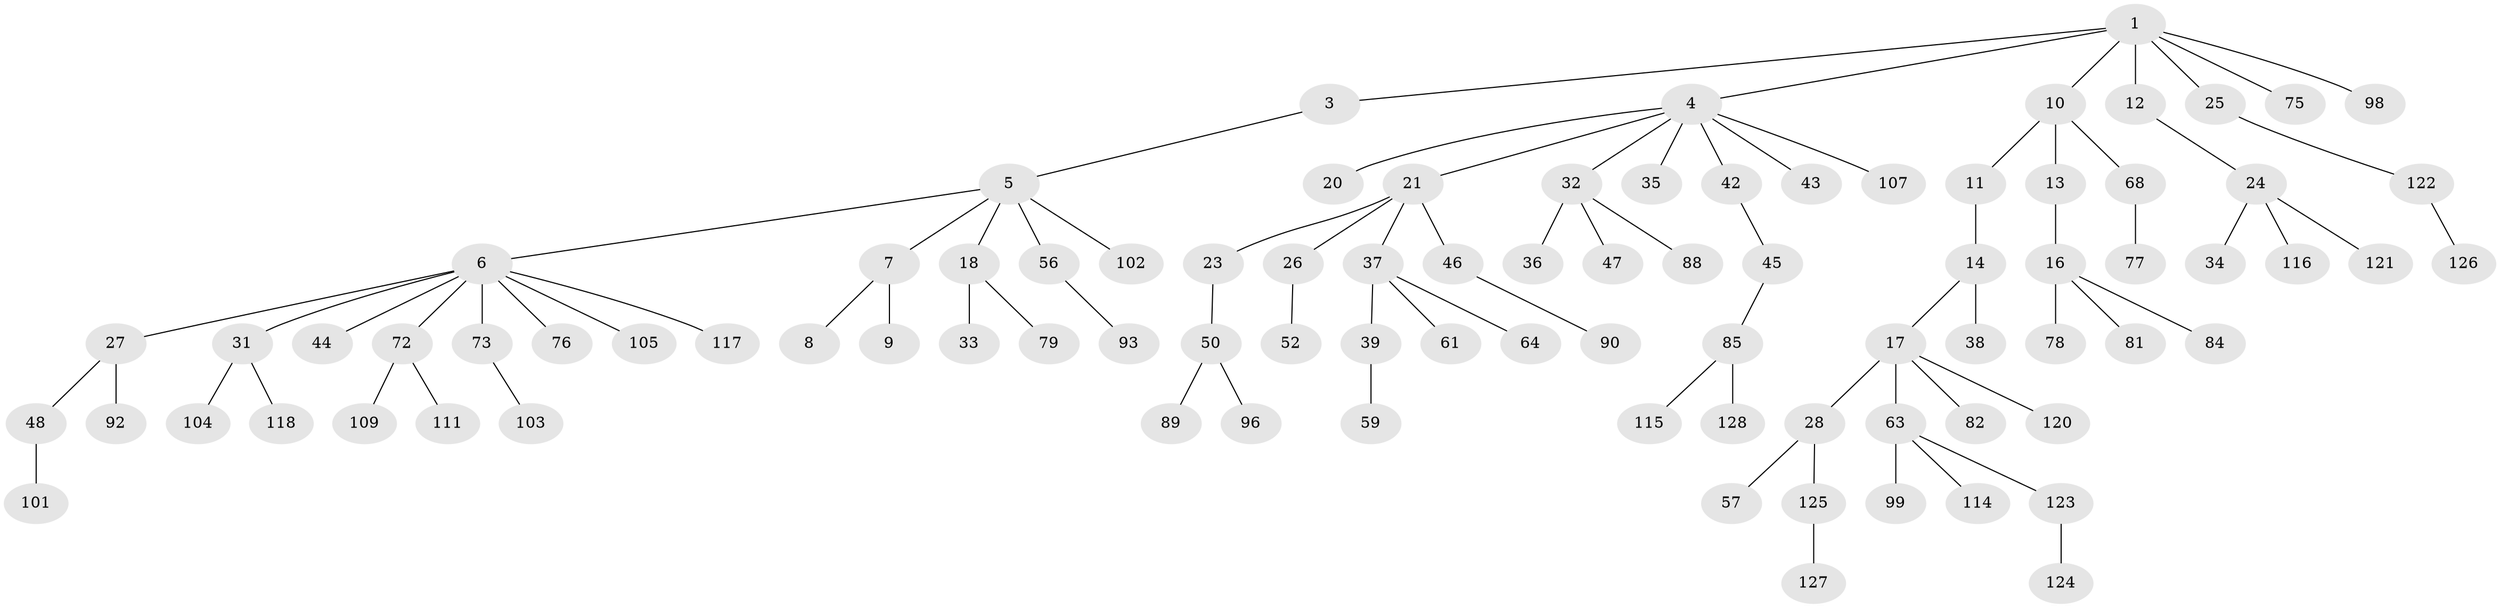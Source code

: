// original degree distribution, {2: 0.234375, 7: 0.015625, 3: 0.109375, 9: 0.0078125, 6: 0.015625, 4: 0.078125, 1: 0.5234375, 5: 0.015625}
// Generated by graph-tools (version 1.1) at 2025/42/03/06/25 10:42:03]
// undirected, 90 vertices, 89 edges
graph export_dot {
graph [start="1"]
  node [color=gray90,style=filled];
  1 [super="+2"];
  3 [super="+69"];
  4 [super="+40"];
  5 [super="+94"];
  6 [super="+67"];
  7 [super="+19"];
  8;
  9 [super="+15"];
  10;
  11 [super="+29"];
  12 [super="+112"];
  13 [super="+54"];
  14;
  16 [super="+66"];
  17 [super="+110"];
  18 [super="+55"];
  20 [super="+49"];
  21 [super="+22"];
  23 [super="+108"];
  24 [super="+87"];
  25 [super="+30"];
  26;
  27 [super="+70"];
  28 [super="+80"];
  31 [super="+86"];
  32 [super="+58"];
  33;
  34;
  35;
  36;
  37 [super="+53"];
  38 [super="+62"];
  39 [super="+41"];
  42;
  43;
  44;
  45 [super="+60"];
  46;
  47 [super="+97"];
  48;
  50 [super="+51"];
  52 [super="+91"];
  56 [super="+65"];
  57;
  59;
  61 [super="+113"];
  63 [super="+71"];
  64;
  68 [super="+74"];
  72 [super="+95"];
  73;
  75;
  76;
  77;
  78;
  79;
  81 [super="+83"];
  82;
  84;
  85 [super="+100"];
  88;
  89;
  90;
  92;
  93;
  96;
  98;
  99;
  101;
  102 [super="+106"];
  103;
  104;
  105;
  107;
  109;
  111;
  114;
  115;
  116;
  117 [super="+119"];
  118;
  120;
  121;
  122;
  123;
  124;
  125;
  126;
  127;
  128;
  1 -- 12;
  1 -- 98;
  1 -- 3;
  1 -- 4;
  1 -- 25;
  1 -- 10;
  1 -- 75;
  3 -- 5;
  4 -- 20;
  4 -- 21;
  4 -- 32;
  4 -- 35;
  4 -- 42;
  4 -- 43;
  4 -- 107;
  5 -- 6;
  5 -- 7;
  5 -- 18;
  5 -- 56;
  5 -- 102;
  6 -- 27;
  6 -- 31;
  6 -- 44;
  6 -- 72;
  6 -- 105;
  6 -- 73;
  6 -- 76;
  6 -- 117;
  7 -- 8;
  7 -- 9;
  10 -- 11;
  10 -- 13;
  10 -- 68;
  11 -- 14;
  12 -- 24;
  13 -- 16;
  14 -- 17;
  14 -- 38;
  16 -- 78;
  16 -- 81;
  16 -- 84;
  17 -- 28;
  17 -- 63;
  17 -- 82;
  17 -- 120;
  18 -- 33;
  18 -- 79;
  21 -- 23;
  21 -- 37;
  21 -- 26;
  21 -- 46;
  23 -- 50;
  24 -- 34;
  24 -- 116;
  24 -- 121;
  25 -- 122;
  26 -- 52;
  27 -- 48;
  27 -- 92;
  28 -- 57;
  28 -- 125;
  31 -- 104;
  31 -- 118;
  32 -- 36;
  32 -- 47;
  32 -- 88;
  37 -- 39;
  37 -- 64;
  37 -- 61;
  39 -- 59;
  42 -- 45;
  45 -- 85;
  46 -- 90;
  48 -- 101;
  50 -- 89;
  50 -- 96;
  56 -- 93;
  63 -- 99;
  63 -- 114;
  63 -- 123;
  68 -- 77;
  72 -- 109;
  72 -- 111;
  73 -- 103;
  85 -- 115;
  85 -- 128;
  122 -- 126;
  123 -- 124;
  125 -- 127;
}
